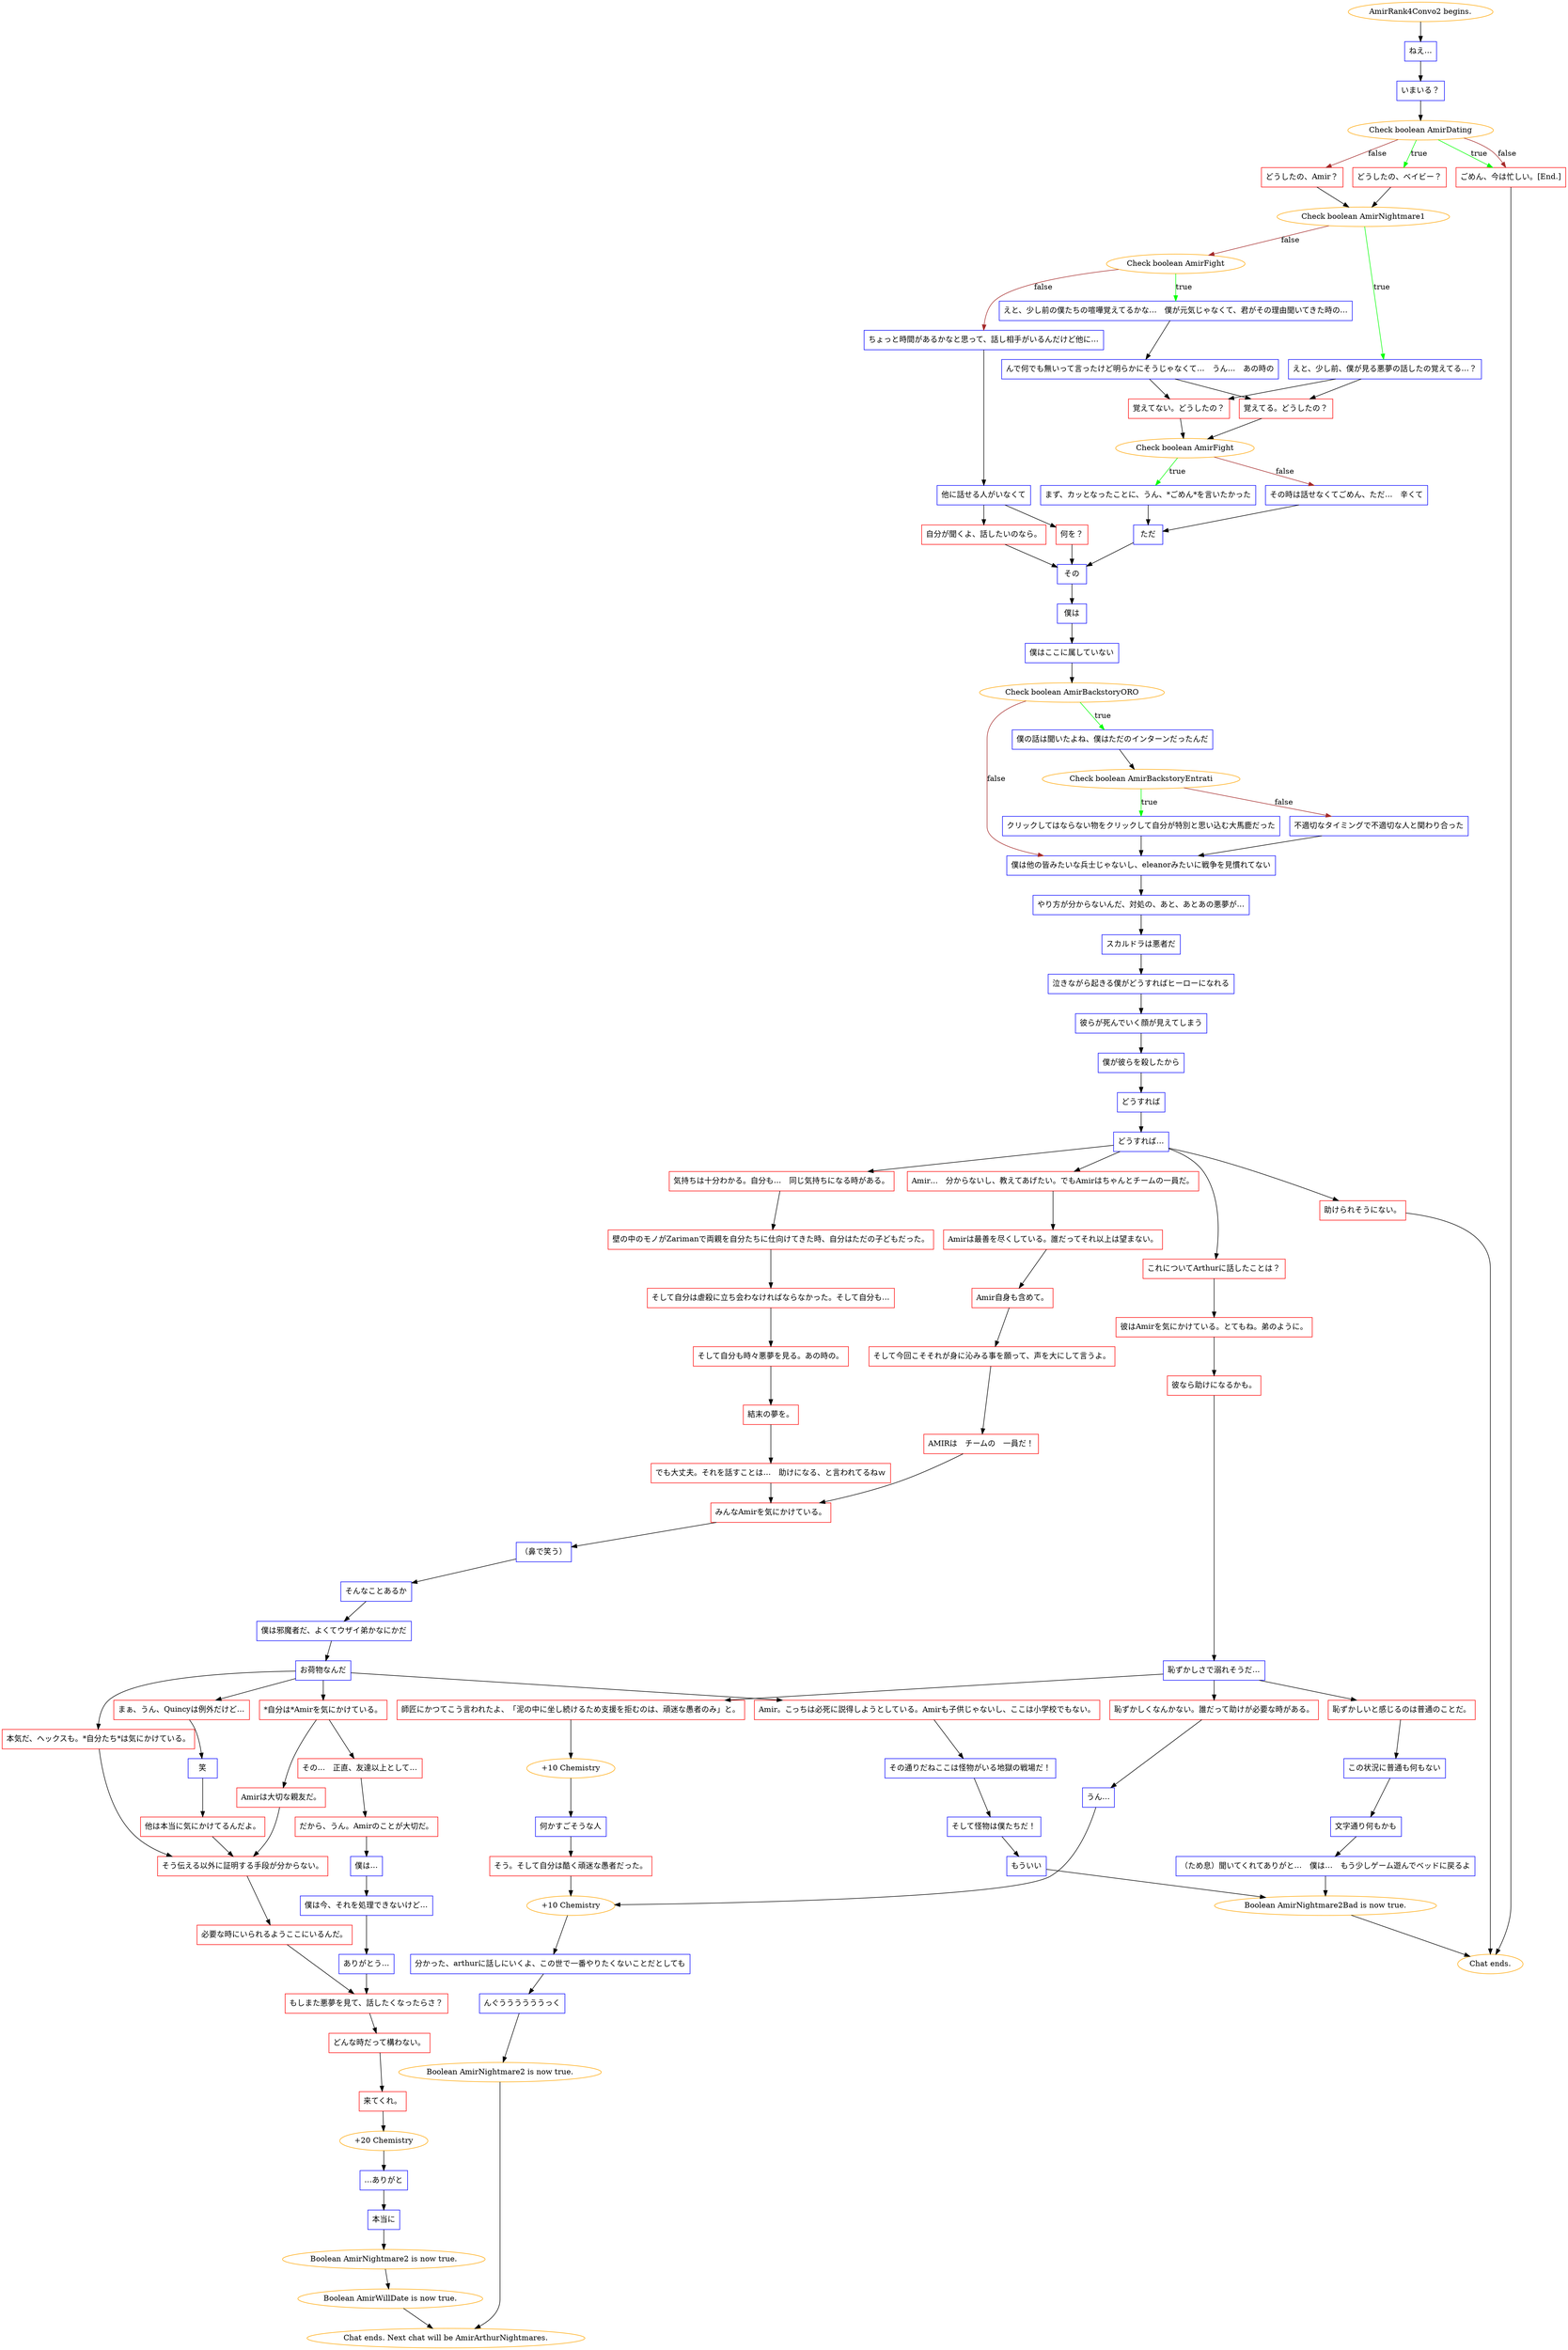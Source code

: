 digraph {
	"AmirRank4Convo2 begins." [color=orange];
		"AmirRank4Convo2 begins." -> j2779667103;
	j2779667103 [label="ねえ…",shape=box,color=blue];
		j2779667103 -> j3810839381;
	j3810839381 [label="いまいる？",shape=box,color=blue];
		j3810839381 -> j4198328266;
	j4198328266 [label="Check boolean AmirDating",color=orange];
		j4198328266 -> j2517390446 [label=true,color=green];
		j4198328266 -> j3121732320 [label=true,color=green];
		j4198328266 -> j2901313279 [label=false,color=brown];
		j4198328266 -> j3121732320 [label=false,color=brown];
	j2517390446 [label="どうしたの、ベイビー？",shape=box,color=red];
		j2517390446 -> j3148491801;
	j3121732320 [label="ごめん、今は忙しい。[End.]",shape=box,color=red];
		j3121732320 -> "Chat ends.";
	j2901313279 [label="どうしたの、Amir？",shape=box,color=red];
		j2901313279 -> j3148491801;
	j3148491801 [label="Check boolean AmirNightmare1",color=orange];
		j3148491801 -> j1983118883 [label=true,color=green];
		j3148491801 -> j1636435483 [label=false,color=brown];
	"Chat ends." [color=orange];
	j1983118883 [label="えと、少し前、僕が見る悪夢の話したの覚えてる…？",shape=box,color=blue];
		j1983118883 -> j3064129736;
		j1983118883 -> j2630821373;
	j1636435483 [label="Check boolean AmirFight",color=orange];
		j1636435483 -> j3378419754 [label=true,color=green];
		j1636435483 -> j964873394 [label=false,color=brown];
	j3064129736 [label="覚えてない。どうしたの？",shape=box,color=red];
		j3064129736 -> j2649027627;
	j2630821373 [label="覚えてる。どうしたの？",shape=box,color=red];
		j2630821373 -> j2649027627;
	j3378419754 [label="えと、少し前の僕たちの喧嘩覚えてるかな…　僕が元気じゃなくて、君がその理由聞いてきた時の…",shape=box,color=blue];
		j3378419754 -> j3730006251;
	j964873394 [label="ちょっと時間があるかなと思って、話し相手がいるんだけど他に…",shape=box,color=blue];
		j964873394 -> j1477352058;
	j2649027627 [label="Check boolean AmirFight",color=orange];
		j2649027627 -> j2082842771 [label=true,color=green];
		j2649027627 -> j24282342 [label=false,color=brown];
	j3730006251 [label="んで何でも無いって言ったけど明らかにそうじゃなくて…　うん…　あの時の",shape=box,color=blue];
		j3730006251 -> j3064129736;
		j3730006251 -> j2630821373;
	j1477352058 [label="他に話せる人がいなくて",shape=box,color=blue];
		j1477352058 -> j1797943393;
		j1477352058 -> j3453937434;
	j2082842771 [label="まず、カッとなったことに、うん、*ごめん*を言いたかった",shape=box,color=blue];
		j2082842771 -> j1952084872;
	j24282342 [label="その時は話せなくてごめん、ただ…　辛くて",shape=box,color=blue];
		j24282342 -> j1952084872;
	j1797943393 [label="何を？",shape=box,color=red];
		j1797943393 -> j1800639095;
	j3453937434 [label="自分が聞くよ、話したいのなら。",shape=box,color=red];
		j3453937434 -> j1800639095;
	j1952084872 [label="ただ",shape=box,color=blue];
		j1952084872 -> j1800639095;
	j1800639095 [label="その",shape=box,color=blue];
		j1800639095 -> j196234343;
	j196234343 [label="僕は",shape=box,color=blue];
		j196234343 -> j1061272417;
	j1061272417 [label="僕はここに属していない",shape=box,color=blue];
		j1061272417 -> j608868248;
	j608868248 [label="Check boolean AmirBackstoryORO",color=orange];
		j608868248 -> j1838143577 [label=true,color=green];
		j608868248 -> j794760611 [label=false,color=brown];
	j1838143577 [label="僕の話は聞いたよね、僕はただのインターンだったんだ",shape=box,color=blue];
		j1838143577 -> j3921040561;
	j794760611 [label="僕は他の皆みたいな兵士じゃないし、eleanorみたいに戦争を見慣れてない",shape=box,color=blue];
		j794760611 -> j3196974827;
	j3921040561 [label="Check boolean AmirBackstoryEntrati",color=orange];
		j3921040561 -> j2878306357 [label=true,color=green];
		j3921040561 -> j1180029562 [label=false,color=brown];
	j3196974827 [label="やり方が分からないんだ、対処の、あと、あとあの悪夢が…",shape=box,color=blue];
		j3196974827 -> j1724554759;
	j2878306357 [label="クリックしてはならない物をクリックして自分が特別と思い込む大馬鹿だった",shape=box,color=blue];
		j2878306357 -> j794760611;
	j1180029562 [label="不適切なタイミングで不適切な人と関わり合った",shape=box,color=blue];
		j1180029562 -> j794760611;
	j1724554759 [label="スカルドラは悪者だ",shape=box,color=blue];
		j1724554759 -> j1656022984;
	j1656022984 [label="泣きながら起きる僕がどうすればヒーローになれる",shape=box,color=blue];
		j1656022984 -> j1539166411;
	j1539166411 [label="彼らが死んでいく顔が見えてしまう",shape=box,color=blue];
		j1539166411 -> j2488324055;
	j2488324055 [label="僕が彼らを殺したから",shape=box,color=blue];
		j2488324055 -> j2162130204;
	j2162130204 [label="どうすれば",shape=box,color=blue];
		j2162130204 -> j1641281701;
	j1641281701 [label="どうすれば…",shape=box,color=blue];
		j1641281701 -> j4070612906;
		j1641281701 -> j269849208;
		j1641281701 -> j1267507863;
		j1641281701 -> j167194167;
	j4070612906 [label="Amir…　分からないし、教えてあげたい。でもAmirはちゃんとチームの一員だ。",shape=box,color=red];
		j4070612906 -> j1708233381;
	j269849208 [label="気持ちは十分わかる。自分も…　同じ気持ちになる時がある。",shape=box,color=red];
		j269849208 -> j3588514372;
	j1267507863 [label="これについてArthurに話したことは？",shape=box,color=red];
		j1267507863 -> j449751145;
	j167194167 [label="助けられそうにない。",shape=box,color=red];
		j167194167 -> "Chat ends.";
	j1708233381 [label="Amirは最善を尽くしている。誰だってそれ以上は望まない。",shape=box,color=red];
		j1708233381 -> j389950470;
	j3588514372 [label="壁の中のモノがZarimanで両親を自分たちに仕向けてきた時、自分はただの子どもだった。",shape=box,color=red];
		j3588514372 -> j2435581989;
	j449751145 [label="彼はAmirを気にかけている。とてもね。弟のように。",shape=box,color=red];
		j449751145 -> j4223466929;
	j389950470 [label="Amir自身も含めて。",shape=box,color=red];
		j389950470 -> j1019438764;
	j2435581989 [label="そして自分は虐殺に立ち会わなければならなかった。そして自分も…",shape=box,color=red];
		j2435581989 -> j1458957162;
	j4223466929 [label="彼なら助けになるかも。",shape=box,color=red];
		j4223466929 -> j1547993456;
	j1019438764 [label="そして今回こそそれが身に沁みる事を願って、声を大にして言うよ。",shape=box,color=red];
		j1019438764 -> j1859820479;
	j1458957162 [label="そして自分も時々悪夢を見る。あの時の。",shape=box,color=red];
		j1458957162 -> j2030679271;
	j1547993456 [label="恥ずかしさで溺れそうだ…",shape=box,color=blue];
		j1547993456 -> j3317025635;
		j1547993456 -> j4168503983;
		j1547993456 -> j2725815065;
	j1859820479 [label="AMIRは　チームの　一員だ！",shape=box,color=red];
		j1859820479 -> j4228980955;
	j2030679271 [label="結末の夢を。",shape=box,color=red];
		j2030679271 -> j2670271628;
	j3317025635 [label="恥ずかしくなんかない。誰だって助けが必要な時がある。",shape=box,color=red];
		j3317025635 -> j1720023943;
	j4168503983 [label="師匠にかつてこう言われたよ、「泥の中に坐し続けるため支援を拒むのは、頑迷な愚者のみ」と。",shape=box,color=red];
		j4168503983 -> j3351446277;
	j2725815065 [label="恥ずかしいと感じるのは普通のことだ。",shape=box,color=red];
		j2725815065 -> j2681822141;
	j4228980955 [label="みんなAmirを気にかけている。",shape=box,color=red];
		j4228980955 -> j2408929674;
	j2670271628 [label="でも大丈夫。それを話すことは…　助けになる、と言われてるねｗ",shape=box,color=red];
		j2670271628 -> j4228980955;
	j1720023943 [label="うん…",shape=box,color=blue];
		j1720023943 -> j2892269970;
	j3351446277 [label="+10 Chemistry",color=orange];
		j3351446277 -> j991521498;
	j2681822141 [label="この状況に普通も何もない",shape=box,color=blue];
		j2681822141 -> j2264827713;
	j2408929674 [label="（鼻で笑う）",shape=box,color=blue];
		j2408929674 -> j3950796608;
	j2892269970 [label="+10 Chemistry",color=orange];
		j2892269970 -> j3507325581;
	j991521498 [label="何かすごそうな人",shape=box,color=blue];
		j991521498 -> j905010740;
	j2264827713 [label="文字通り何もかも",shape=box,color=blue];
		j2264827713 -> j2960105678;
	j3950796608 [label="そんなことあるか",shape=box,color=blue];
		j3950796608 -> j813469521;
	j3507325581 [label="分かった、arthurに話しにいくよ、この世で一番やりたくないことだとしても",shape=box,color=blue];
		j3507325581 -> j1886927214;
	j905010740 [label="そう。そして自分は酷く頑迷な愚者だった。",shape=box,color=red];
		j905010740 -> j2892269970;
	j2960105678 [label="（ため息）聞いてくれてありがと…　僕は…　もう少しゲーム遊んでベッドに戻るよ",shape=box,color=blue];
		j2960105678 -> j1562549570;
	j813469521 [label="僕は邪魔者だ、よくてウザイ弟かなにかだ",shape=box,color=blue];
		j813469521 -> j1736731430;
	j1886927214 [label="んぐううううううっく",shape=box,color=blue];
		j1886927214 -> j1383105354;
	j1562549570 [label="Boolean AmirNightmare2Bad is now true.",color=orange];
		j1562549570 -> "Chat ends.";
	j1736731430 [label="お荷物なんだ",shape=box,color=blue];
		j1736731430 -> j2995878373;
		j1736731430 -> j3848422267;
		j1736731430 -> j3894965846;
		j1736731430 -> j3819758126;
	j1383105354 [label="Boolean AmirNightmare2 is now true.",color=orange];
		j1383105354 -> "Chat ends. Next chat will be AmirArthurNightmares.";
	j2995878373 [label="*自分は*Amirを気にかけている。",shape=box,color=red];
		j2995878373 -> j2626861057;
		j2995878373 -> j3608156188;
	j3848422267 [label="本気だ、ヘックスも。*自分たち*は気にかけている。",shape=box,color=red];
		j3848422267 -> j2073318114;
	j3894965846 [label="まぁ、うん、Quincyは例外だけど…",shape=box,color=red];
		j3894965846 -> j2287656994;
	j3819758126 [label="Amir。こっちは必死に説得しようとしている。Amirも子供じゃないし、ここは小学校でもない。",shape=box,color=red];
		j3819758126 -> j1185747979;
	"Chat ends. Next chat will be AmirArthurNightmares." [color=orange];
	j2626861057 [label="その…　正直、友達以上として…",shape=box,color=red];
		j2626861057 -> j1612533398;
	j3608156188 [label="Amirは大切な親友だ。",shape=box,color=red];
		j3608156188 -> j2073318114;
	j2073318114 [label="そう伝える以外に証明する手段が分からない。",shape=box,color=red];
		j2073318114 -> j4276584982;
	j2287656994 [label="笑",shape=box,color=blue];
		j2287656994 -> j1083294329;
	j1185747979 [label="その通りだねここは怪物がいる地獄の戦場だ！",shape=box,color=blue];
		j1185747979 -> j3799193449;
	j1612533398 [label="だから、うん。Amirのことが大切だ。",shape=box,color=red];
		j1612533398 -> j2068502530;
	j4276584982 [label="必要な時にいられるようここにいるんだ。",shape=box,color=red];
		j4276584982 -> j2957106683;
	j1083294329 [label="他は本当に気にかけてるんだよ。",shape=box,color=red];
		j1083294329 -> j2073318114;
	j3799193449 [label="そして怪物は僕たちだ！",shape=box,color=blue];
		j3799193449 -> j823900368;
	j2068502530 [label="僕は…",shape=box,color=blue];
		j2068502530 -> j2566279055;
	j2957106683 [label="もしまた悪夢を見て、話したくなったらさ？",shape=box,color=red];
		j2957106683 -> j3417772641;
	j823900368 [label="もういい",shape=box,color=blue];
		j823900368 -> j1562549570;
	j2566279055 [label="僕は今、それを処理できないけど…",shape=box,color=blue];
		j2566279055 -> j2305259359;
	j3417772641 [label="どんな時だって構わない。",shape=box,color=red];
		j3417772641 -> j2587692157;
	j2305259359 [label="ありがとう…",shape=box,color=blue];
		j2305259359 -> j2957106683;
	j2587692157 [label="来てくれ。",shape=box,color=red];
		j2587692157 -> j99139488;
	j99139488 [label="+20 Chemistry",color=orange];
		j99139488 -> j396527487;
	j396527487 [label="…ありがと",shape=box,color=blue];
		j396527487 -> j1105575732;
	j1105575732 [label="本当に",shape=box,color=blue];
		j1105575732 -> j3177060518;
	j3177060518 [label="Boolean AmirNightmare2 is now true.",color=orange];
		j3177060518 -> j3288321523;
	j3288321523 [label="Boolean AmirWillDate is now true.",color=orange];
		j3288321523 -> "Chat ends. Next chat will be AmirArthurNightmares.";
}